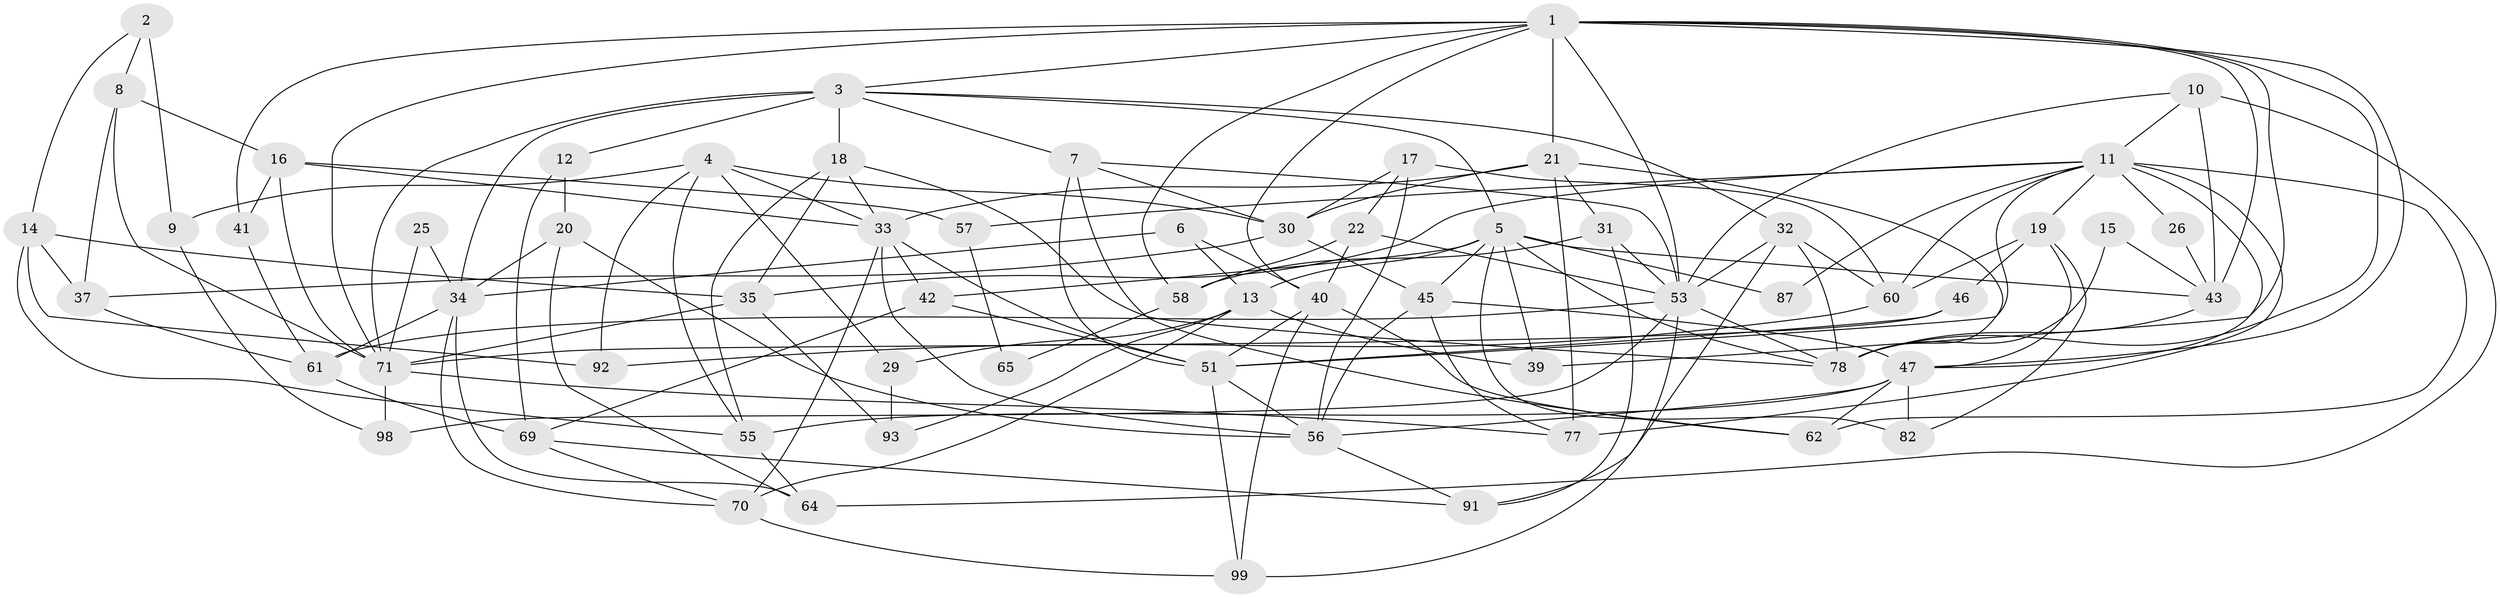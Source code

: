 // original degree distribution, {6: 0.11, 4: 0.34, 5: 0.1, 3: 0.3, 2: 0.1, 9: 0.01, 7: 0.03, 8: 0.01}
// Generated by graph-tools (version 1.1) at 2025/39/02/21/25 10:39:00]
// undirected, 63 vertices, 155 edges
graph export_dot {
graph [start="1"]
  node [color=gray90,style=filled];
  1 [super="+28"];
  2 [super="+76"];
  3 [super="+80"];
  4 [super="+36"];
  5 [super="+23"];
  6;
  7 [super="+66"];
  8 [super="+48"];
  9;
  10;
  11 [super="+52"];
  12;
  13 [super="+24"];
  14 [super="+68"];
  15;
  16 [super="+88"];
  17 [super="+44"];
  18 [super="+49"];
  19 [super="+85"];
  20;
  21 [super="+27"];
  22;
  25;
  26;
  29;
  30 [super="+83"];
  31 [super="+50"];
  32 [super="+75"];
  33 [super="+59"];
  34 [super="+79"];
  35 [super="+38"];
  37;
  39;
  40 [super="+100"];
  41;
  42;
  43 [super="+94"];
  45 [super="+73"];
  46;
  47 [super="+54"];
  51 [super="+63"];
  53 [super="+90"];
  55;
  56 [super="+67"];
  57;
  58;
  60 [super="+96"];
  61 [super="+89"];
  62 [super="+95"];
  64 [super="+72"];
  65;
  69 [super="+74"];
  70 [super="+81"];
  71 [super="+84"];
  77;
  78 [super="+97"];
  82 [super="+86"];
  87;
  91;
  92;
  93;
  98;
  99;
  1 -- 21;
  1 -- 39;
  1 -- 3;
  1 -- 43;
  1 -- 53;
  1 -- 41;
  1 -- 58;
  1 -- 47;
  1 -- 71;
  1 -- 78;
  1 -- 40;
  2 -- 9 [weight=2];
  2 -- 14;
  2 -- 8;
  3 -- 32;
  3 -- 12;
  3 -- 7;
  3 -- 5;
  3 -- 34;
  3 -- 71 [weight=2];
  3 -- 18;
  4 -- 33;
  4 -- 29;
  4 -- 55;
  4 -- 9;
  4 -- 92;
  4 -- 30;
  5 -- 39;
  5 -- 42;
  5 -- 45;
  5 -- 87;
  5 -- 43;
  5 -- 78;
  5 -- 13;
  5 -- 82;
  6 -- 34;
  6 -- 13;
  6 -- 40;
  7 -- 51;
  7 -- 62;
  7 -- 53;
  7 -- 30;
  8 -- 71;
  8 -- 16;
  8 -- 37;
  9 -- 98;
  10 -- 11;
  10 -- 43;
  10 -- 64;
  10 -- 53;
  11 -- 51;
  11 -- 26;
  11 -- 57;
  11 -- 77 [weight=2];
  11 -- 87;
  11 -- 47;
  11 -- 19;
  11 -- 60;
  11 -- 62;
  11 -- 35;
  12 -- 20;
  12 -- 69;
  13 -- 39;
  13 -- 93;
  13 -- 29;
  13 -- 70;
  14 -- 37;
  14 -- 35 [weight=2];
  14 -- 92;
  14 -- 55;
  15 -- 78;
  15 -- 43;
  16 -- 71;
  16 -- 33;
  16 -- 41;
  16 -- 57;
  17 -- 30;
  17 -- 60 [weight=2];
  17 -- 22;
  17 -- 56;
  18 -- 33;
  18 -- 55;
  18 -- 78;
  18 -- 35;
  19 -- 47;
  19 -- 60;
  19 -- 46;
  19 -- 82;
  20 -- 56;
  20 -- 34;
  20 -- 64;
  21 -- 77 [weight=2];
  21 -- 78;
  21 -- 30;
  21 -- 33;
  21 -- 31;
  22 -- 40;
  22 -- 58;
  22 -- 53;
  25 -- 34;
  25 -- 71;
  26 -- 43;
  29 -- 93;
  30 -- 45;
  30 -- 37;
  31 -- 91;
  31 -- 53;
  31 -- 58;
  32 -- 78;
  32 -- 91;
  32 -- 60;
  32 -- 53;
  33 -- 51;
  33 -- 42;
  33 -- 56;
  33 -- 70 [weight=2];
  34 -- 61;
  34 -- 64;
  34 -- 70;
  35 -- 71;
  35 -- 93;
  37 -- 61;
  40 -- 51;
  40 -- 99;
  40 -- 62;
  41 -- 61;
  42 -- 51;
  42 -- 69;
  43 -- 78;
  45 -- 77;
  45 -- 47;
  45 -- 56;
  46 -- 71;
  46 -- 51;
  47 -- 55;
  47 -- 82;
  47 -- 62;
  47 -- 56;
  51 -- 99;
  51 -- 56;
  53 -- 99;
  53 -- 98;
  53 -- 61 [weight=2];
  53 -- 78;
  55 -- 64;
  56 -- 91;
  57 -- 65;
  58 -- 65;
  60 -- 92;
  61 -- 69;
  69 -- 70;
  69 -- 91;
  70 -- 99;
  71 -- 77;
  71 -- 98;
}

